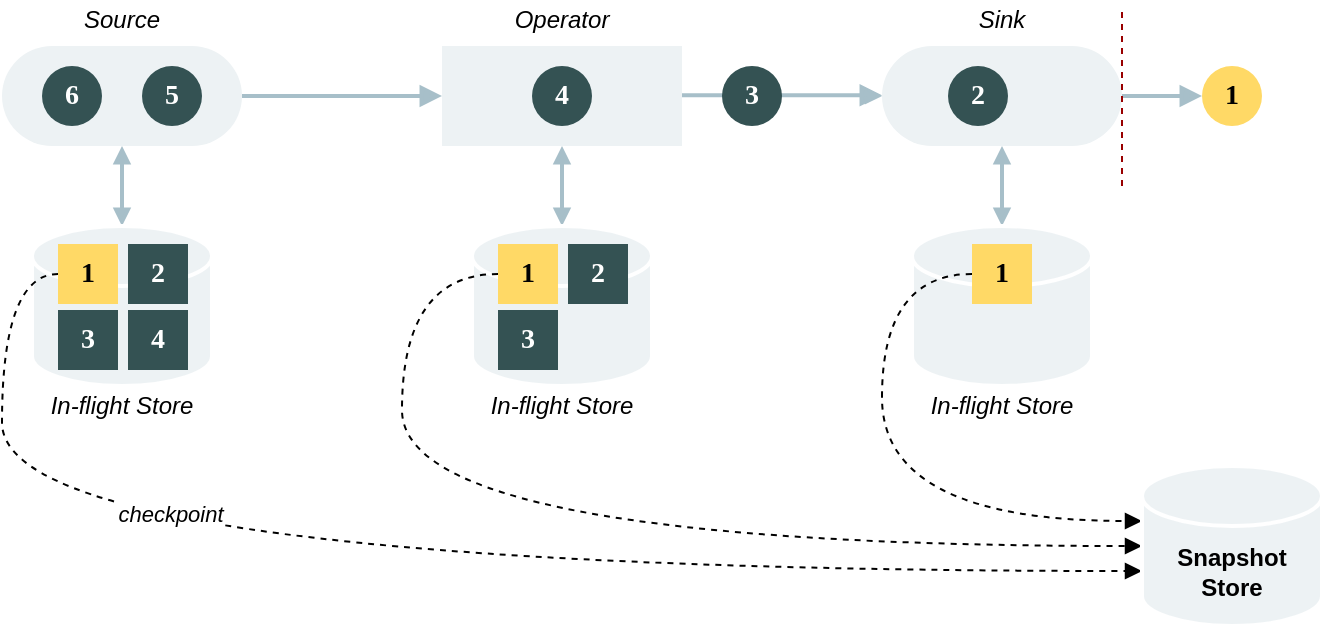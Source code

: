 <mxfile>
    <diagram id="Bv-CuC98KGRWgYmBJfnG" name="第 1 页">
        <mxGraphModel dx="1036" dy="595" grid="1" gridSize="10" guides="1" tooltips="1" connect="1" arrows="1" fold="1" page="1" pageScale="1" pageWidth="1654" pageHeight="2336" math="0" shadow="0">
            <root>
                <mxCell id="0"/>
                <mxCell id="1" parent="0"/>
                <mxCell id="81" style="edgeStyle=orthogonalEdgeStyle;rounded=1;orthogonalLoop=1;jettySize=auto;html=1;entryX=0;entryY=0.5;entryDx=0;entryDy=0;fontColor=#000000;endArrow=block;endFill=1;strokeColor=#A7BFC9;strokeWidth=2;" edge="1" parent="1">
                    <mxGeometry relative="1" as="geometry">
                        <mxPoint x="420" y="127.58" as="sourcePoint"/>
                        <mxPoint x="520" y="127.58" as="targetPoint"/>
                    </mxGeometry>
                </mxCell>
                <mxCell id="80" style="edgeStyle=orthogonalEdgeStyle;rounded=0;orthogonalLoop=1;jettySize=auto;html=1;entryX=0;entryY=0.5;entryDx=0;entryDy=0;fontColor=#000000;endArrow=block;endFill=1;strokeColor=#A7BFC9;" edge="1" parent="1" source="53" target="52">
                    <mxGeometry relative="1" as="geometry"/>
                </mxCell>
                <mxCell id="79" style="edgeStyle=orthogonalEdgeStyle;rounded=1;orthogonalLoop=1;jettySize=auto;html=1;entryX=0;entryY=0.5;entryDx=0;entryDy=0;fontColor=#000000;endArrow=block;endFill=1;strokeColor=#A7BFC9;strokeWidth=2;" edge="1" parent="1" source="50" target="53">
                    <mxGeometry relative="1" as="geometry"/>
                </mxCell>
                <mxCell id="93" style="edgeStyle=orthogonalEdgeStyle;curved=1;orthogonalLoop=1;jettySize=auto;html=1;entryX=0.5;entryY=0;entryDx=0;entryDy=0;entryPerimeter=0;fontColor=#000000;endArrow=block;endFill=1;startSize=4;endSize=4;sourcePerimeterSpacing=0;strokeWidth=2;fillColor=#A7BFC9;startArrow=block;startFill=1;strokeColor=#A7BFC9;" edge="1" parent="1" source="50" target="54">
                    <mxGeometry relative="1" as="geometry"/>
                </mxCell>
                <mxCell id="50" value="" style="rounded=1;whiteSpace=wrap;html=1;arcSize=50;fillColor=#EDF2F4;strokeWidth=2;strokeColor=none;" vertex="1" parent="1">
                    <mxGeometry x="80" y="103" width="120" height="50" as="geometry"/>
                </mxCell>
                <mxCell id="51" value="&lt;b style=&quot;font-size: 14px&quot;&gt;1&lt;/b&gt;" style="ellipse;whiteSpace=wrap;html=1;aspect=fixed;fontSize=14;fontFamily=Tahoma;strokeWidth=2;strokeColor=none;fillColor=#FFD966;" vertex="1" parent="1">
                    <mxGeometry x="680" y="113" width="30" height="30" as="geometry"/>
                </mxCell>
                <mxCell id="82" style="edgeStyle=orthogonalEdgeStyle;rounded=1;orthogonalLoop=1;jettySize=auto;html=1;entryX=0;entryY=0.5;entryDx=0;entryDy=0;fontColor=#000000;endArrow=block;endFill=1;strokeColor=#A7BFC9;strokeWidth=2;" edge="1" parent="1" source="52" target="51">
                    <mxGeometry relative="1" as="geometry"/>
                </mxCell>
                <mxCell id="95" style="edgeStyle=orthogonalEdgeStyle;curved=1;orthogonalLoop=1;jettySize=auto;html=1;entryX=0.5;entryY=0;entryDx=0;entryDy=0;entryPerimeter=0;fontColor=#000000;startArrow=block;startFill=1;endArrow=block;endFill=1;startSize=4;endSize=4;sourcePerimeterSpacing=0;strokeColor=#A7BFC9;strokeWidth=2;fillColor=#A7BFC9;" edge="1" parent="1" source="52" target="73">
                    <mxGeometry relative="1" as="geometry"/>
                </mxCell>
                <mxCell id="52" value="" style="rounded=1;whiteSpace=wrap;html=1;arcSize=50;fillColor=#EDF2F4;strokeWidth=2;strokeColor=none;" vertex="1" parent="1">
                    <mxGeometry x="520" y="103" width="120" height="50" as="geometry"/>
                </mxCell>
                <mxCell id="94" style="edgeStyle=orthogonalEdgeStyle;curved=1;orthogonalLoop=1;jettySize=auto;html=1;entryX=0.5;entryY=0;entryDx=0;entryDy=0;entryPerimeter=0;fontColor=#000000;startArrow=block;startFill=1;endArrow=block;endFill=1;startSize=4;endSize=4;sourcePerimeterSpacing=0;strokeColor=#A7BFC9;strokeWidth=2;fillColor=#A7BFC9;" edge="1" parent="1" source="53" target="68">
                    <mxGeometry relative="1" as="geometry"/>
                </mxCell>
                <mxCell id="53" value="" style="rounded=0;whiteSpace=wrap;html=1;fontColor=#FFFFFF;fillColor=#EDF2F4;strokeWidth=2;strokeColor=none;" vertex="1" parent="1">
                    <mxGeometry x="300" y="103" width="120" height="50" as="geometry"/>
                </mxCell>
                <mxCell id="54" value="" style="shape=cylinder3;whiteSpace=wrap;html=1;boundedLbl=1;backgroundOutline=1;size=15;fillColor=#EDF2F4;strokeColor=#FFFFFF;strokeWidth=2;" vertex="1" parent="1">
                    <mxGeometry x="95" y="193" width="90" height="80" as="geometry"/>
                </mxCell>
                <mxCell id="57" value="&lt;b style=&quot;font-size: 14px&quot;&gt;2&lt;/b&gt;" style="ellipse;whiteSpace=wrap;html=1;aspect=fixed;fontSize=14;fontFamily=Tahoma;strokeWidth=2;strokeColor=none;fillColor=#345253;fontColor=#FFFFFF;" vertex="1" parent="1">
                    <mxGeometry x="553" y="113" width="30" height="30" as="geometry"/>
                </mxCell>
                <mxCell id="58" value="&lt;b style=&quot;font-size: 14px&quot;&gt;3&lt;/b&gt;" style="ellipse;whiteSpace=wrap;html=1;aspect=fixed;fontSize=14;fontFamily=Tahoma;strokeWidth=2;strokeColor=none;fillColor=#345253;fontColor=#FFFFFF;" vertex="1" parent="1">
                    <mxGeometry x="440" y="113" width="30" height="30" as="geometry"/>
                </mxCell>
                <mxCell id="59" value="&lt;b style=&quot;font-size: 14px&quot;&gt;4&lt;/b&gt;" style="ellipse;whiteSpace=wrap;html=1;aspect=fixed;fontSize=14;fontFamily=Tahoma;strokeWidth=2;strokeColor=none;fillColor=#345253;fontColor=#FFFFFF;" vertex="1" parent="1">
                    <mxGeometry x="345" y="113" width="30" height="30" as="geometry"/>
                </mxCell>
                <mxCell id="60" value="&lt;b style=&quot;font-size: 14px&quot;&gt;5&lt;/b&gt;" style="ellipse;whiteSpace=wrap;html=1;aspect=fixed;fontSize=14;fontFamily=Tahoma;strokeWidth=2;strokeColor=none;fillColor=#345253;fontColor=#FFFFFF;" vertex="1" parent="1">
                    <mxGeometry x="150" y="113" width="30" height="30" as="geometry"/>
                </mxCell>
                <mxCell id="61" value="&lt;b style=&quot;font-size: 14px&quot;&gt;6&lt;/b&gt;" style="ellipse;whiteSpace=wrap;html=1;aspect=fixed;fontSize=14;fontFamily=Tahoma;strokeWidth=2;strokeColor=none;fillColor=#345253;fontColor=#FFFFFF;" vertex="1" parent="1">
                    <mxGeometry x="100" y="113" width="30" height="30" as="geometry"/>
                </mxCell>
                <mxCell id="63" value="" style="endArrow=none;dashed=1;html=1;fontColor=#000000;strokeColor=#990000;" edge="1" parent="1">
                    <mxGeometry width="50" height="50" relative="1" as="geometry">
                        <mxPoint x="640" y="173" as="sourcePoint"/>
                        <mxPoint x="640" y="83" as="targetPoint"/>
                    </mxGeometry>
                </mxCell>
                <mxCell id="68" value="" style="shape=cylinder3;whiteSpace=wrap;html=1;boundedLbl=1;backgroundOutline=1;size=15;fillColor=#EDF2F4;strokeColor=#FFFFFF;strokeWidth=2;" vertex="1" parent="1">
                    <mxGeometry x="315" y="193" width="90" height="80" as="geometry"/>
                </mxCell>
                <mxCell id="87" style="edgeStyle=orthogonalEdgeStyle;curved=1;orthogonalLoop=1;jettySize=auto;html=1;entryX=0;entryY=0.5;entryDx=0;entryDy=0;entryPerimeter=0;fontColor=#000000;endArrow=block;endFill=1;strokeWidth=1;exitX=0;exitY=0.5;exitDx=0;exitDy=0;dashed=1;" edge="1" parent="1" source="108" target="83">
                    <mxGeometry relative="1" as="geometry">
                        <mxPoint x="328.0" y="217.0" as="sourcePoint"/>
                        <Array as="points">
                            <mxPoint x="280" y="217"/>
                            <mxPoint x="280" y="353"/>
                        </Array>
                    </mxGeometry>
                </mxCell>
                <mxCell id="73" value="" style="shape=cylinder3;whiteSpace=wrap;html=1;boundedLbl=1;backgroundOutline=1;size=15;fillColor=#EDF2F4;strokeColor=#FFFFFF;strokeWidth=2;" vertex="1" parent="1">
                    <mxGeometry x="535" y="193" width="90" height="80" as="geometry"/>
                </mxCell>
                <mxCell id="86" style="edgeStyle=orthogonalEdgeStyle;curved=1;orthogonalLoop=1;jettySize=auto;html=1;entryX=0;entryY=0;entryDx=0;entryDy=27.5;entryPerimeter=0;fontColor=#000000;endArrow=block;endFill=1;strokeWidth=1;exitX=0;exitY=0.5;exitDx=0;exitDy=0;dashed=1;" edge="1" parent="1" source="109" target="83">
                    <mxGeometry relative="1" as="geometry">
                        <mxPoint x="565.0" y="217" as="sourcePoint"/>
                        <Array as="points">
                            <mxPoint x="520" y="217"/>
                            <mxPoint x="520" y="340"/>
                        </Array>
                    </mxGeometry>
                </mxCell>
                <mxCell id="88" style="edgeStyle=orthogonalEdgeStyle;curved=1;orthogonalLoop=1;jettySize=auto;html=1;exitX=0;exitY=0.5;exitDx=0;exitDy=0;entryX=0;entryY=0;entryDx=0;entryDy=52.5;entryPerimeter=0;fontColor=#000000;endArrow=block;endFill=1;strokeWidth=1;dashed=1;" edge="1" parent="1" source="101" target="83">
                    <mxGeometry relative="1" as="geometry">
                        <mxPoint x="108" y="217.0" as="sourcePoint"/>
                        <Array as="points">
                            <mxPoint x="80" y="217"/>
                            <mxPoint x="80" y="365"/>
                        </Array>
                    </mxGeometry>
                </mxCell>
                <mxCell id="99" value="checkpoint" style="edgeLabel;html=1;align=center;verticalAlign=middle;resizable=0;points=[];fontColor=#000000;fontStyle=2" vertex="1" connectable="0" parent="88">
                    <mxGeometry x="-0.303" y="29" relative="1" as="geometry">
                        <mxPoint as="offset"/>
                    </mxGeometry>
                </mxCell>
                <mxCell id="83" value="Snapshot&lt;br&gt;Store" style="shape=cylinder3;whiteSpace=wrap;html=1;boundedLbl=1;backgroundOutline=1;size=15;fillColor=#EDF2F4;strokeColor=#FFFFFF;strokeWidth=2;fontStyle=1" vertex="1" parent="1">
                    <mxGeometry x="650" y="313" width="90" height="80" as="geometry"/>
                </mxCell>
                <mxCell id="89" value="In-flight Store" style="text;html=1;strokeColor=none;fillColor=none;align=center;verticalAlign=middle;whiteSpace=wrap;rounded=0;fontColor=#000000;fontStyle=2" vertex="1" parent="1">
                    <mxGeometry x="85" y="273" width="110" height="20" as="geometry"/>
                </mxCell>
                <mxCell id="90" value="In-flight Store" style="text;html=1;strokeColor=none;fillColor=none;align=center;verticalAlign=middle;whiteSpace=wrap;rounded=0;fontColor=#000000;fontStyle=2" vertex="1" parent="1">
                    <mxGeometry x="305" y="273" width="110" height="20" as="geometry"/>
                </mxCell>
                <mxCell id="91" value="In-flight Store" style="text;html=1;strokeColor=none;fillColor=none;align=center;verticalAlign=middle;whiteSpace=wrap;rounded=0;fontColor=#000000;fontStyle=2" vertex="1" parent="1">
                    <mxGeometry x="525" y="273" width="110" height="20" as="geometry"/>
                </mxCell>
                <mxCell id="96" value="Source" style="text;html=1;strokeColor=none;fillColor=none;align=center;verticalAlign=middle;whiteSpace=wrap;rounded=0;fontColor=#000000;fontStyle=2" vertex="1" parent="1">
                    <mxGeometry x="120" y="80" width="40" height="20" as="geometry"/>
                </mxCell>
                <mxCell id="97" value="Operator" style="text;html=1;strokeColor=none;fillColor=none;align=center;verticalAlign=middle;whiteSpace=wrap;rounded=0;fontColor=#000000;fontStyle=2" vertex="1" parent="1">
                    <mxGeometry x="340" y="80" width="40" height="20" as="geometry"/>
                </mxCell>
                <mxCell id="98" value="Sink" style="text;html=1;strokeColor=none;fillColor=none;align=center;verticalAlign=middle;whiteSpace=wrap;rounded=0;fontColor=#000000;fontStyle=2" vertex="1" parent="1">
                    <mxGeometry x="560" y="80" width="40" height="20" as="geometry"/>
                </mxCell>
                <mxCell id="101" value="1" style="whiteSpace=wrap;html=1;aspect=fixed;fontColor=#000000;strokeWidth=2;fillColor=#FFD966;strokeColor=none;fontStyle=1;fontSize=14;fontFamily=Tahoma;" vertex="1" parent="1">
                    <mxGeometry x="108" y="202" width="30" height="30" as="geometry"/>
                </mxCell>
                <mxCell id="102" value="2" style="whiteSpace=wrap;html=1;aspect=fixed;strokeWidth=2;strokeColor=none;fontStyle=1;fontSize=14;fontFamily=Tahoma;fontColor=#FFFFFF;fillColor=#345253;" vertex="1" parent="1">
                    <mxGeometry x="143" y="202" width="30" height="30" as="geometry"/>
                </mxCell>
                <mxCell id="103" value="3" style="whiteSpace=wrap;html=1;aspect=fixed;strokeWidth=2;strokeColor=none;fontStyle=1;fontSize=14;fontFamily=Tahoma;fontColor=#FFFFFF;fillColor=#345253;" vertex="1" parent="1">
                    <mxGeometry x="108" y="235" width="30" height="30" as="geometry"/>
                </mxCell>
                <mxCell id="104" value="4" style="whiteSpace=wrap;html=1;aspect=fixed;strokeWidth=2;strokeColor=none;fontStyle=1;fontSize=14;fontFamily=Tahoma;fontColor=#FFFFFF;fillColor=#345253;" vertex="1" parent="1">
                    <mxGeometry x="143" y="235" width="30" height="30" as="geometry"/>
                </mxCell>
                <mxCell id="105" value="3" style="whiteSpace=wrap;html=1;aspect=fixed;strokeWidth=2;strokeColor=none;fontStyle=1;fontSize=14;fontFamily=Tahoma;fontColor=#FFFFFF;fillColor=#345253;" vertex="1" parent="1">
                    <mxGeometry x="328" y="235" width="30" height="30" as="geometry"/>
                </mxCell>
                <mxCell id="107" value="2" style="whiteSpace=wrap;html=1;aspect=fixed;strokeWidth=2;strokeColor=none;fontStyle=1;fontSize=14;fontFamily=Tahoma;fontColor=#FFFFFF;fillColor=#345253;" vertex="1" parent="1">
                    <mxGeometry x="363" y="202" width="30" height="30" as="geometry"/>
                </mxCell>
                <mxCell id="108" value="1" style="whiteSpace=wrap;html=1;aspect=fixed;fontColor=#000000;strokeWidth=2;fillColor=#FFD966;strokeColor=none;fontStyle=1;fontSize=14;fontFamily=Tahoma;" vertex="1" parent="1">
                    <mxGeometry x="328" y="202" width="30" height="30" as="geometry"/>
                </mxCell>
                <mxCell id="109" value="1" style="whiteSpace=wrap;html=1;aspect=fixed;fontColor=#000000;strokeWidth=2;fillColor=#FFD966;strokeColor=none;fontStyle=1;fontSize=14;fontFamily=Tahoma;" vertex="1" parent="1">
                    <mxGeometry x="565" y="202" width="30" height="30" as="geometry"/>
                </mxCell>
            </root>
        </mxGraphModel>
    </diagram>
</mxfile>